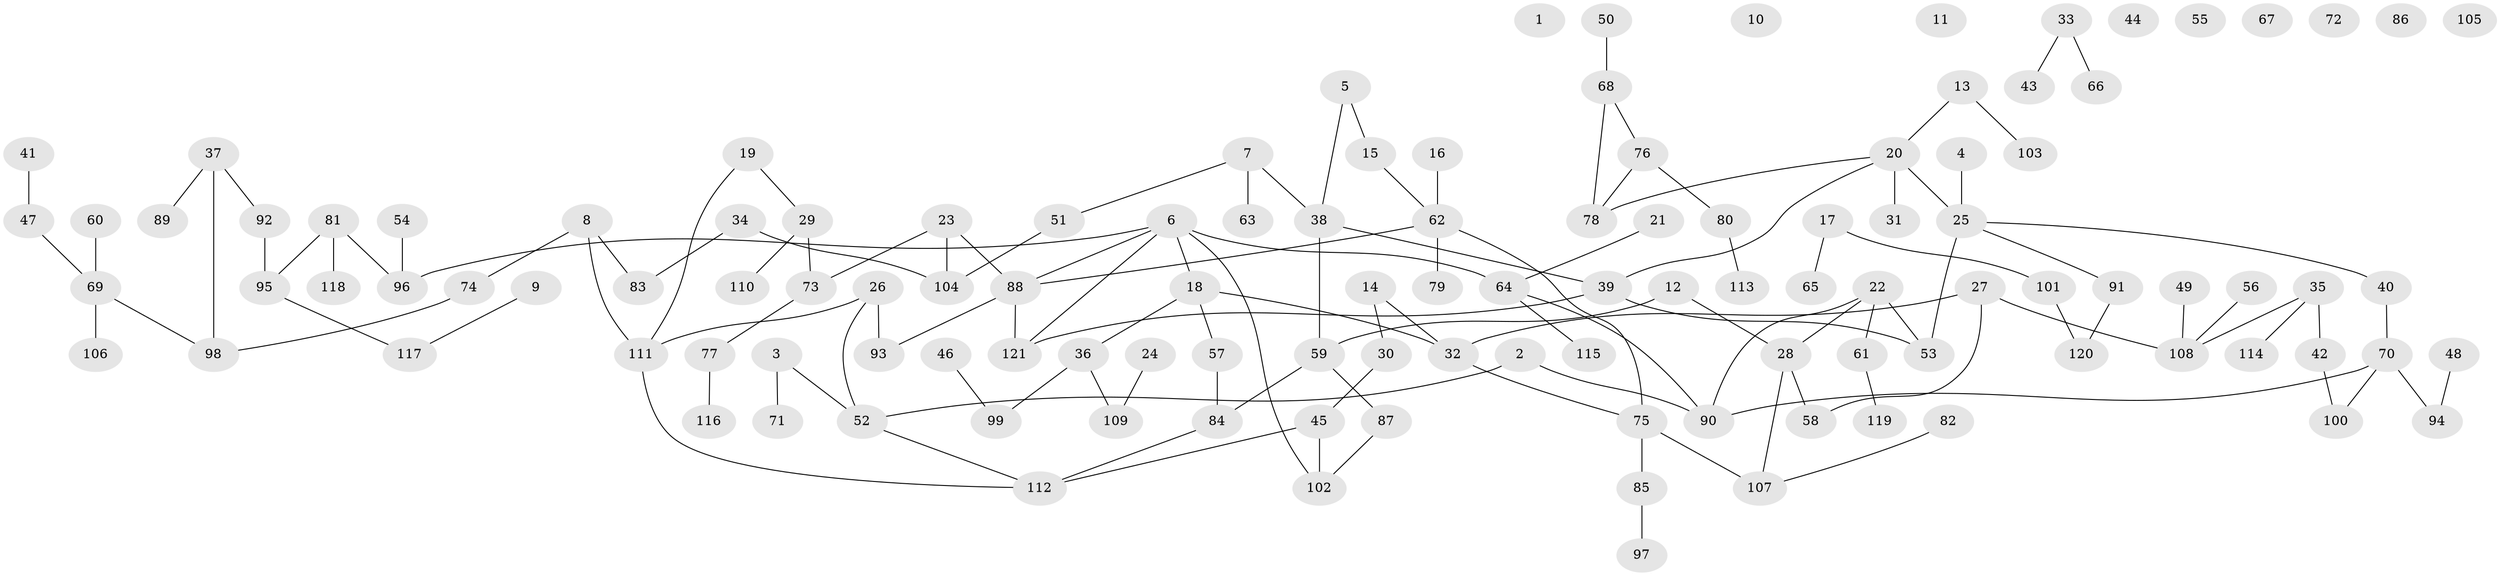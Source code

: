 // coarse degree distribution, {2: 0.23684210526315788, 6: 0.039473684210526314, 3: 0.27631578947368424, 4: 0.14473684210526316, 1: 0.2894736842105263, 5: 0.013157894736842105}
// Generated by graph-tools (version 1.1) at 2025/48/03/04/25 22:48:19]
// undirected, 121 vertices, 132 edges
graph export_dot {
  node [color=gray90,style=filled];
  1;
  2;
  3;
  4;
  5;
  6;
  7;
  8;
  9;
  10;
  11;
  12;
  13;
  14;
  15;
  16;
  17;
  18;
  19;
  20;
  21;
  22;
  23;
  24;
  25;
  26;
  27;
  28;
  29;
  30;
  31;
  32;
  33;
  34;
  35;
  36;
  37;
  38;
  39;
  40;
  41;
  42;
  43;
  44;
  45;
  46;
  47;
  48;
  49;
  50;
  51;
  52;
  53;
  54;
  55;
  56;
  57;
  58;
  59;
  60;
  61;
  62;
  63;
  64;
  65;
  66;
  67;
  68;
  69;
  70;
  71;
  72;
  73;
  74;
  75;
  76;
  77;
  78;
  79;
  80;
  81;
  82;
  83;
  84;
  85;
  86;
  87;
  88;
  89;
  90;
  91;
  92;
  93;
  94;
  95;
  96;
  97;
  98;
  99;
  100;
  101;
  102;
  103;
  104;
  105;
  106;
  107;
  108;
  109;
  110;
  111;
  112;
  113;
  114;
  115;
  116;
  117;
  118;
  119;
  120;
  121;
  2 -- 52;
  2 -- 90;
  3 -- 52;
  3 -- 71;
  4 -- 25;
  5 -- 15;
  5 -- 38;
  6 -- 18;
  6 -- 64;
  6 -- 88;
  6 -- 96;
  6 -- 102;
  6 -- 121;
  7 -- 38;
  7 -- 51;
  7 -- 63;
  8 -- 74;
  8 -- 83;
  8 -- 111;
  9 -- 117;
  12 -- 28;
  12 -- 59;
  13 -- 20;
  13 -- 103;
  14 -- 30;
  14 -- 32;
  15 -- 62;
  16 -- 62;
  17 -- 65;
  17 -- 101;
  18 -- 32;
  18 -- 36;
  18 -- 57;
  19 -- 29;
  19 -- 111;
  20 -- 25;
  20 -- 31;
  20 -- 39;
  20 -- 78;
  21 -- 64;
  22 -- 28;
  22 -- 53;
  22 -- 61;
  22 -- 90;
  23 -- 73;
  23 -- 88;
  23 -- 104;
  24 -- 109;
  25 -- 40;
  25 -- 53;
  25 -- 91;
  26 -- 52;
  26 -- 93;
  26 -- 111;
  27 -- 32;
  27 -- 58;
  27 -- 108;
  28 -- 58;
  28 -- 107;
  29 -- 73;
  29 -- 110;
  30 -- 45;
  32 -- 75;
  33 -- 43;
  33 -- 66;
  34 -- 83;
  34 -- 104;
  35 -- 42;
  35 -- 108;
  35 -- 114;
  36 -- 99;
  36 -- 109;
  37 -- 89;
  37 -- 92;
  37 -- 98;
  38 -- 39;
  38 -- 59;
  39 -- 53;
  39 -- 121;
  40 -- 70;
  41 -- 47;
  42 -- 100;
  45 -- 102;
  45 -- 112;
  46 -- 99;
  47 -- 69;
  48 -- 94;
  49 -- 108;
  50 -- 68;
  51 -- 104;
  52 -- 112;
  54 -- 96;
  56 -- 108;
  57 -- 84;
  59 -- 84;
  59 -- 87;
  60 -- 69;
  61 -- 119;
  62 -- 75;
  62 -- 79;
  62 -- 88;
  64 -- 90;
  64 -- 115;
  68 -- 76;
  68 -- 78;
  69 -- 98;
  69 -- 106;
  70 -- 90;
  70 -- 94;
  70 -- 100;
  73 -- 77;
  74 -- 98;
  75 -- 85;
  75 -- 107;
  76 -- 78;
  76 -- 80;
  77 -- 116;
  80 -- 113;
  81 -- 95;
  81 -- 96;
  81 -- 118;
  82 -- 107;
  84 -- 112;
  85 -- 97;
  87 -- 102;
  88 -- 93;
  88 -- 121;
  91 -- 120;
  92 -- 95;
  95 -- 117;
  101 -- 120;
  111 -- 112;
}
